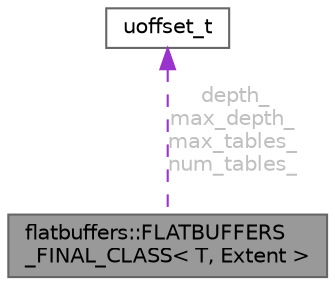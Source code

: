 digraph "flatbuffers::FLATBUFFERS_FINAL_CLASS&lt; T, Extent &gt;"
{
 // LATEX_PDF_SIZE
  bgcolor="transparent";
  edge [fontname=Helvetica,fontsize=10,labelfontname=Helvetica,labelfontsize=10];
  node [fontname=Helvetica,fontsize=10,shape=box,height=0.2,width=0.4];
  Node1 [id="Node000001",label="flatbuffers::FLATBUFFERS\l_FINAL_CLASS\< T, Extent \>",height=0.2,width=0.4,color="gray40", fillcolor="grey60", style="filled", fontcolor="black",tooltip=" "];
  Node2 -> Node1 [id="edge1_Node000001_Node000002",dir="back",color="darkorchid3",style="dashed",tooltip=" ",label=" depth_\nmax_depth_\nmax_tables_\nnum_tables_",fontcolor="grey" ];
  Node2 [id="Node000002",label="uoffset_t",height=0.2,width=0.4,color="gray40", fillcolor="white", style="filled",tooltip=" "];
}
